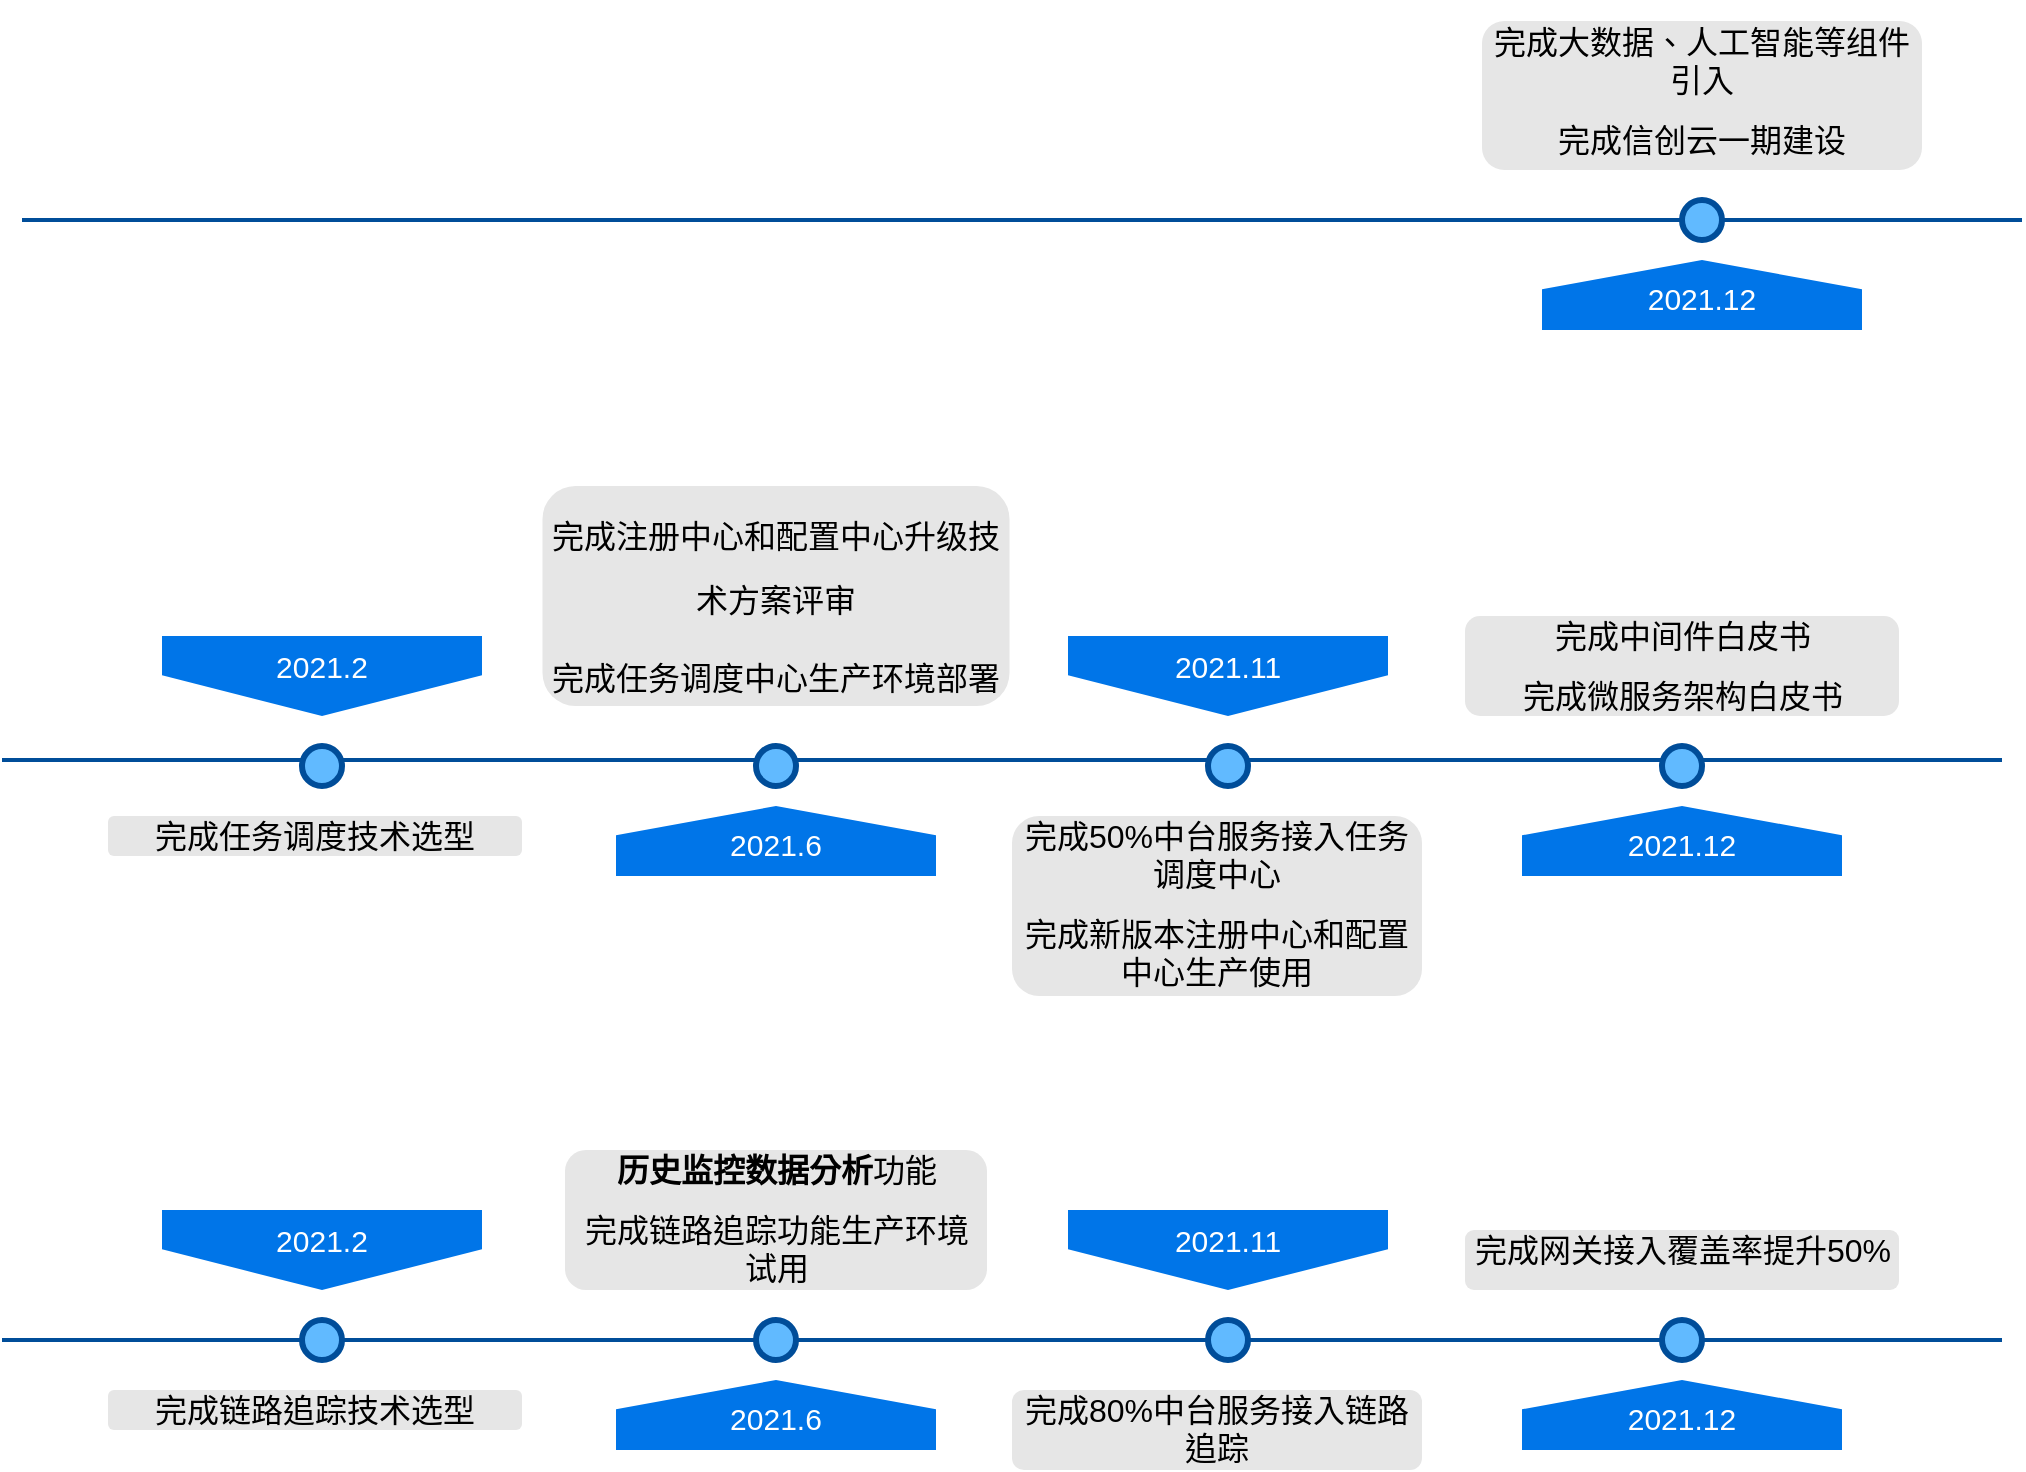 <mxfile version="14.0.1" type="github">
  <diagram name="Page-1" id="82e54ff1-d628-8f03-85c4-9753963a91cd">
    <mxGraphModel dx="1303" dy="1095" grid="1" gridSize="10" guides="1" tooltips="1" connect="1" arrows="1" fold="1" page="1" pageScale="1" pageWidth="1100" pageHeight="850" background="#ffffff" math="0" shadow="0">
      <root>
        <mxCell id="0" />
        <mxCell id="1" parent="0" />
        <mxCell id="4ec97bd9e5d20128-1" value="" style="line;strokeWidth=2;html=1;fillColor=none;fontSize=28;fontColor=#004D99;strokeColor=#004D99;" parent="1" vertex="1">
          <mxGeometry x="40" y="720" width="1000" height="10" as="geometry" />
        </mxCell>
        <mxCell id="4ec97bd9e5d20128-5" value="2021.2" style="shape=offPageConnector;whiteSpace=wrap;html=1;fillColor=#0075E8;fontSize=15;fontColor=#FFFFFF;size=0.509;verticalAlign=top;strokeColor=none;" parent="1" vertex="1">
          <mxGeometry x="120" y="660" width="160" height="40" as="geometry" />
        </mxCell>
        <mxCell id="4ec97bd9e5d20128-6" value="&lt;span&gt;2021.11&lt;/span&gt;" style="shape=offPageConnector;whiteSpace=wrap;html=1;fillColor=#0075E8;fontSize=15;fontColor=#FFFFFF;size=0.509;verticalAlign=top;strokeColor=none;" parent="1" vertex="1">
          <mxGeometry x="573" y="660" width="160" height="40" as="geometry" />
        </mxCell>
        <mxCell id="4ec97bd9e5d20128-7" value="&lt;span&gt;2021.6&lt;/span&gt;" style="shape=offPageConnector;whiteSpace=wrap;html=1;fillColor=#0075E8;fontSize=15;fontColor=#FFFFFF;size=0.418;flipV=1;verticalAlign=bottom;strokeColor=none;spacingBottom=4;" parent="1" vertex="1">
          <mxGeometry x="347" y="745" width="160" height="35" as="geometry" />
        </mxCell>
        <mxCell id="4ec97bd9e5d20128-8" value="&lt;span&gt;2021.12&lt;/span&gt;" style="shape=offPageConnector;whiteSpace=wrap;html=1;fillColor=#0075E8;fontSize=15;fontColor=#FFFFFF;size=0.418;flipV=1;verticalAlign=bottom;strokeColor=none;spacingBottom=4;" parent="1" vertex="1">
          <mxGeometry x="800" y="745" width="160" height="35" as="geometry" />
        </mxCell>
        <mxCell id="4ec97bd9e5d20128-9" value="" style="ellipse;whiteSpace=wrap;html=1;fillColor=#61BAFF;fontSize=28;fontColor=#004D99;strokeWidth=3;strokeColor=#004D99;" parent="1" vertex="1">
          <mxGeometry x="190" y="715" width="20" height="20" as="geometry" />
        </mxCell>
        <mxCell id="4ec97bd9e5d20128-10" value="" style="ellipse;whiteSpace=wrap;html=1;fillColor=#61BAFF;fontSize=28;fontColor=#004D99;strokeWidth=3;strokeColor=#004D99;" parent="1" vertex="1">
          <mxGeometry x="417" y="715" width="20" height="20" as="geometry" />
        </mxCell>
        <mxCell id="4ec97bd9e5d20128-11" value="" style="ellipse;whiteSpace=wrap;html=1;fillColor=#61BAFF;fontSize=28;fontColor=#004D99;strokeWidth=3;strokeColor=#004D99;" parent="1" vertex="1">
          <mxGeometry x="643" y="715" width="20" height="20" as="geometry" />
        </mxCell>
        <mxCell id="4ec97bd9e5d20128-13" value="" style="ellipse;whiteSpace=wrap;html=1;fillColor=#61BAFF;fontSize=28;fontColor=#004D99;strokeWidth=3;strokeColor=#004D99;" parent="1" vertex="1">
          <mxGeometry x="870" y="715" width="20" height="20" as="geometry" />
        </mxCell>
        <mxCell id="4ec97bd9e5d20128-14" value="&lt;h1 style=&quot;font-size: 16px&quot;&gt;&lt;span lang=&quot;ZH-TW&quot; style=&quot;font-weight: normal&quot;&gt;&lt;span&gt;完成链&lt;/span&gt;&lt;font style=&quot;font-size: 16px&quot;&gt;路追踪技术选型&lt;/font&gt;&lt;/span&gt;&lt;br&gt;&lt;/h1&gt;" style="text;html=1;spacing=5;spacingTop=-20;whiteSpace=wrap;overflow=hidden;strokeColor=none;strokeWidth=3;fillColor=#E6E6E6;fontSize=13;fontColor=#000000;align=center;rounded=1;" parent="1" vertex="1">
          <mxGeometry x="93" y="750" width="207" height="20" as="geometry" />
        </mxCell>
        <mxCell id="4ec97bd9e5d20128-16" value="&lt;h1 style=&quot;font-size: 16px&quot;&gt;&lt;span lang=&quot;ZH-TW&quot;&gt;历史监控数据分析&lt;/span&gt;&lt;span style=&quot;font-weight: normal&quot;&gt;功能&lt;/span&gt;&lt;/h1&gt;&lt;h1 style=&quot;font-size: 16px&quot;&gt;&lt;span style=&quot;font-weight: normal&quot;&gt;完成链路追踪功能生产环境试用&lt;/span&gt;&lt;/h1&gt;" style="text;html=1;spacing=5;spacingTop=-20;whiteSpace=wrap;overflow=hidden;strokeColor=none;strokeWidth=3;fillColor=#E6E6E6;fontSize=13;fontColor=#000000;align=center;rounded=1;" parent="1" vertex="1">
          <mxGeometry x="321.5" y="630" width="211" height="70" as="geometry" />
        </mxCell>
        <mxCell id="4ec97bd9e5d20128-17" value="&lt;h1 style=&quot;font-size: 16px&quot;&gt;&lt;span style=&quot;font-weight: normal&quot;&gt;&lt;span lang=&quot;ZH-TW&quot;&gt;完成&lt;/span&gt;&lt;span lang=&quot;EN-US&quot;&gt;80%&lt;/span&gt;&lt;span lang=&quot;ZH-TW&quot;&gt;中台服务接入链路追踪&lt;/span&gt;&lt;/span&gt;&lt;br&gt;&lt;/h1&gt;" style="text;html=1;spacing=5;spacingTop=-20;whiteSpace=wrap;overflow=hidden;strokeColor=none;strokeWidth=3;fillColor=#E6E6E6;fontSize=13;fontColor=#000000;align=center;rounded=1;" parent="1" vertex="1">
          <mxGeometry x="545" y="750" width="205" height="40" as="geometry" />
        </mxCell>
        <mxCell id="4ec97bd9e5d20128-18" value="&lt;h1 style=&quot;font-size: 16px&quot;&gt;&lt;span style=&quot;font-weight: normal&quot;&gt;&lt;span lang=&quot;ZH-TW&quot;&gt;完成网关接入覆盖率提升&lt;/span&gt;&lt;span lang=&quot;EN-US&quot;&gt;50%&lt;/span&gt;&lt;/span&gt;&lt;br&gt;&lt;/h1&gt;" style="text;html=1;spacing=5;spacingTop=-20;whiteSpace=wrap;overflow=hidden;strokeColor=none;strokeWidth=3;fillColor=#E6E6E6;fontSize=13;fontColor=#000000;align=center;rounded=1;" parent="1" vertex="1">
          <mxGeometry x="771.5" y="670" width="217" height="30" as="geometry" />
        </mxCell>
        <mxCell id="jUtIw58qs7_kpkziRicG-2" value="" style="line;strokeWidth=2;html=1;fillColor=none;fontSize=28;fontColor=#004D99;strokeColor=#004D99;" vertex="1" parent="1">
          <mxGeometry x="40" y="430" width="1000" height="10" as="geometry" />
        </mxCell>
        <mxCell id="jUtIw58qs7_kpkziRicG-3" value="2021.2" style="shape=offPageConnector;whiteSpace=wrap;html=1;fillColor=#0075E8;fontSize=15;fontColor=#FFFFFF;size=0.509;verticalAlign=top;strokeColor=none;" vertex="1" parent="1">
          <mxGeometry x="120" y="373" width="160" height="40" as="geometry" />
        </mxCell>
        <mxCell id="jUtIw58qs7_kpkziRicG-4" value="&lt;span&gt;2021.11&lt;/span&gt;" style="shape=offPageConnector;whiteSpace=wrap;html=1;fillColor=#0075E8;fontSize=15;fontColor=#FFFFFF;size=0.509;verticalAlign=top;strokeColor=none;" vertex="1" parent="1">
          <mxGeometry x="573" y="373" width="160" height="40" as="geometry" />
        </mxCell>
        <mxCell id="jUtIw58qs7_kpkziRicG-5" value="&lt;span&gt;2021.6&lt;/span&gt;" style="shape=offPageConnector;whiteSpace=wrap;html=1;fillColor=#0075E8;fontSize=15;fontColor=#FFFFFF;size=0.418;flipV=1;verticalAlign=bottom;strokeColor=none;spacingBottom=4;" vertex="1" parent="1">
          <mxGeometry x="347" y="458" width="160" height="35" as="geometry" />
        </mxCell>
        <mxCell id="jUtIw58qs7_kpkziRicG-6" value="&lt;span&gt;2021.12&lt;/span&gt;" style="shape=offPageConnector;whiteSpace=wrap;html=1;fillColor=#0075E8;fontSize=15;fontColor=#FFFFFF;size=0.418;flipV=1;verticalAlign=bottom;strokeColor=none;spacingBottom=4;" vertex="1" parent="1">
          <mxGeometry x="800" y="458" width="160" height="35" as="geometry" />
        </mxCell>
        <mxCell id="jUtIw58qs7_kpkziRicG-7" value="" style="ellipse;whiteSpace=wrap;html=1;fillColor=#61BAFF;fontSize=28;fontColor=#004D99;strokeWidth=3;strokeColor=#004D99;" vertex="1" parent="1">
          <mxGeometry x="190" y="428" width="20" height="20" as="geometry" />
        </mxCell>
        <mxCell id="jUtIw58qs7_kpkziRicG-8" value="" style="ellipse;whiteSpace=wrap;html=1;fillColor=#61BAFF;fontSize=28;fontColor=#004D99;strokeWidth=3;strokeColor=#004D99;" vertex="1" parent="1">
          <mxGeometry x="417" y="428" width="20" height="20" as="geometry" />
        </mxCell>
        <mxCell id="jUtIw58qs7_kpkziRicG-9" value="" style="ellipse;whiteSpace=wrap;html=1;fillColor=#61BAFF;fontSize=28;fontColor=#004D99;strokeWidth=3;strokeColor=#004D99;" vertex="1" parent="1">
          <mxGeometry x="643" y="428" width="20" height="20" as="geometry" />
        </mxCell>
        <mxCell id="jUtIw58qs7_kpkziRicG-10" value="" style="ellipse;whiteSpace=wrap;html=1;fillColor=#61BAFF;fontSize=28;fontColor=#004D99;strokeWidth=3;strokeColor=#004D99;" vertex="1" parent="1">
          <mxGeometry x="870" y="428" width="20" height="20" as="geometry" />
        </mxCell>
        <mxCell id="jUtIw58qs7_kpkziRicG-11" value="&lt;h1 style=&quot;font-size: 16px&quot;&gt;&lt;span lang=&quot;ZH-TW&quot; style=&quot;font-weight: normal&quot;&gt;&lt;span&gt;完成任务调度&lt;/span&gt;&lt;font style=&quot;font-size: 16px&quot;&gt;技术选型&lt;/font&gt;&lt;/span&gt;&lt;br&gt;&lt;/h1&gt;" style="text;html=1;spacing=5;spacingTop=-20;whiteSpace=wrap;overflow=hidden;strokeColor=none;strokeWidth=3;fillColor=#E6E6E6;fontSize=13;fontColor=#000000;align=center;rounded=1;" vertex="1" parent="1">
          <mxGeometry x="93" y="463" width="207" height="20" as="geometry" />
        </mxCell>
        <mxCell id="jUtIw58qs7_kpkziRicG-12" value="&lt;h1&gt;&lt;span lang=&quot;ZH-TW&quot; style=&quot;font-weight: normal&quot;&gt;&lt;font style=&quot;font-size: 16px&quot;&gt;完成注册中心和配置中心升级技术方案评审&lt;/font&gt;&lt;/span&gt;&lt;br&gt;&lt;/h1&gt;&lt;div&gt;&lt;span lang=&quot;ZH-TW&quot; style=&quot;font-weight: normal&quot;&gt;&lt;font&gt;&lt;span lang=&quot;ZH-TW&quot;&gt;&lt;font style=&quot;font-size: 16px&quot;&gt;完成任务调度中心生产环境部署&lt;/font&gt;&lt;/span&gt;&lt;br&gt;&lt;/font&gt;&lt;/span&gt;&lt;/div&gt;" style="text;html=1;spacing=5;spacingTop=-20;whiteSpace=wrap;overflow=hidden;strokeColor=none;strokeWidth=3;fillColor=#E6E6E6;fontSize=13;fontColor=#000000;align=center;rounded=1;" vertex="1" parent="1">
          <mxGeometry x="310.25" y="298" width="233.5" height="110" as="geometry" />
        </mxCell>
        <mxCell id="jUtIw58qs7_kpkziRicG-13" value="&lt;h1 style=&quot;font-size: 16px&quot;&gt;&lt;span style=&quot;font-weight: normal&quot;&gt;&lt;span lang=&quot;ZH-TW&quot;&gt;完成5&lt;/span&gt;&lt;span lang=&quot;EN-US&quot;&gt;0%&lt;/span&gt;&lt;span lang=&quot;ZH-TW&quot;&gt;中台服务接入任务调度中心&lt;/span&gt;&lt;/span&gt;&lt;/h1&gt;&lt;div&gt;&lt;span lang=&quot;ZH-TW&quot;&gt;&lt;font style=&quot;font-size: 16px&quot;&gt;完成新版本注册中心和配置中心生产使用&lt;/font&gt;&lt;/span&gt;&lt;span style=&quot;font-weight: normal&quot;&gt;&lt;span lang=&quot;ZH-TW&quot;&gt;&lt;br&gt;&lt;/span&gt;&lt;/span&gt;&lt;/div&gt;" style="text;html=1;spacing=5;spacingTop=-20;whiteSpace=wrap;overflow=hidden;strokeColor=none;strokeWidth=3;fillColor=#E6E6E6;fontSize=13;fontColor=#000000;align=center;rounded=1;" vertex="1" parent="1">
          <mxGeometry x="545" y="463" width="205" height="90" as="geometry" />
        </mxCell>
        <mxCell id="jUtIw58qs7_kpkziRicG-14" value="&lt;h1 style=&quot;font-size: 16px&quot;&gt;&lt;span style=&quot;font-weight: normal&quot;&gt;&lt;span lang=&quot;ZH-TW&quot;&gt;完成中间件白皮书&lt;/span&gt;&lt;/span&gt;&lt;/h1&gt;&lt;h1 style=&quot;font-size: 16px&quot;&gt;&lt;div style=&quot;font-size: 13px ; font-weight: 400&quot;&gt;&lt;span lang=&quot;ZH-TW&quot;&gt;&lt;font style=&quot;font-size: 16px&quot;&gt;完成微服务架构白皮书&lt;/font&gt;&lt;/span&gt;&lt;/div&gt;&lt;/h1&gt;" style="text;html=1;spacing=5;spacingTop=-20;whiteSpace=wrap;overflow=hidden;strokeColor=none;strokeWidth=3;fillColor=#E6E6E6;fontSize=13;fontColor=#000000;align=center;rounded=1;" vertex="1" parent="1">
          <mxGeometry x="771.5" y="363" width="217" height="50" as="geometry" />
        </mxCell>
        <mxCell id="jUtIw58qs7_kpkziRicG-15" value="" style="line;strokeWidth=2;html=1;fillColor=none;fontSize=28;fontColor=#004D99;strokeColor=#004D99;" vertex="1" parent="1">
          <mxGeometry x="50" y="160" width="1000" height="10" as="geometry" />
        </mxCell>
        <mxCell id="jUtIw58qs7_kpkziRicG-19" value="&lt;span&gt;2021.12&lt;/span&gt;" style="shape=offPageConnector;whiteSpace=wrap;html=1;fillColor=#0075E8;fontSize=15;fontColor=#FFFFFF;size=0.418;flipV=1;verticalAlign=bottom;strokeColor=none;spacingBottom=4;" vertex="1" parent="1">
          <mxGeometry x="810" y="185" width="160" height="35" as="geometry" />
        </mxCell>
        <mxCell id="jUtIw58qs7_kpkziRicG-23" value="" style="ellipse;whiteSpace=wrap;html=1;fillColor=#61BAFF;fontSize=28;fontColor=#004D99;strokeWidth=3;strokeColor=#004D99;" vertex="1" parent="1">
          <mxGeometry x="880" y="155" width="20" height="20" as="geometry" />
        </mxCell>
        <mxCell id="jUtIw58qs7_kpkziRicG-28" value="&lt;h1 style=&quot;font-size: 16px&quot;&gt;&lt;span style=&quot;font-weight: normal&quot;&gt;&lt;span lang=&quot;ZH-TW&quot;&gt;完成大数据、人工智能等组件引入&lt;/span&gt;&lt;/span&gt;&lt;/h1&gt;&lt;h1 style=&quot;font-size: 16px&quot;&gt;&lt;div style=&quot;font-size: 13px ; font-weight: 400&quot;&gt;&lt;span lang=&quot;ZH-TW&quot;&gt;&lt;font style=&quot;font-size: 16px&quot;&gt;完成信创云一期建设&lt;/font&gt;&lt;/span&gt;&lt;/div&gt;&lt;/h1&gt;" style="text;html=1;spacing=5;spacingTop=-20;whiteSpace=wrap;overflow=hidden;strokeColor=none;strokeWidth=3;fillColor=#E6E6E6;fontSize=13;fontColor=#000000;align=center;rounded=1;" vertex="1" parent="1">
          <mxGeometry x="780" y="65.5" width="220" height="74.5" as="geometry" />
        </mxCell>
      </root>
    </mxGraphModel>
  </diagram>
</mxfile>
